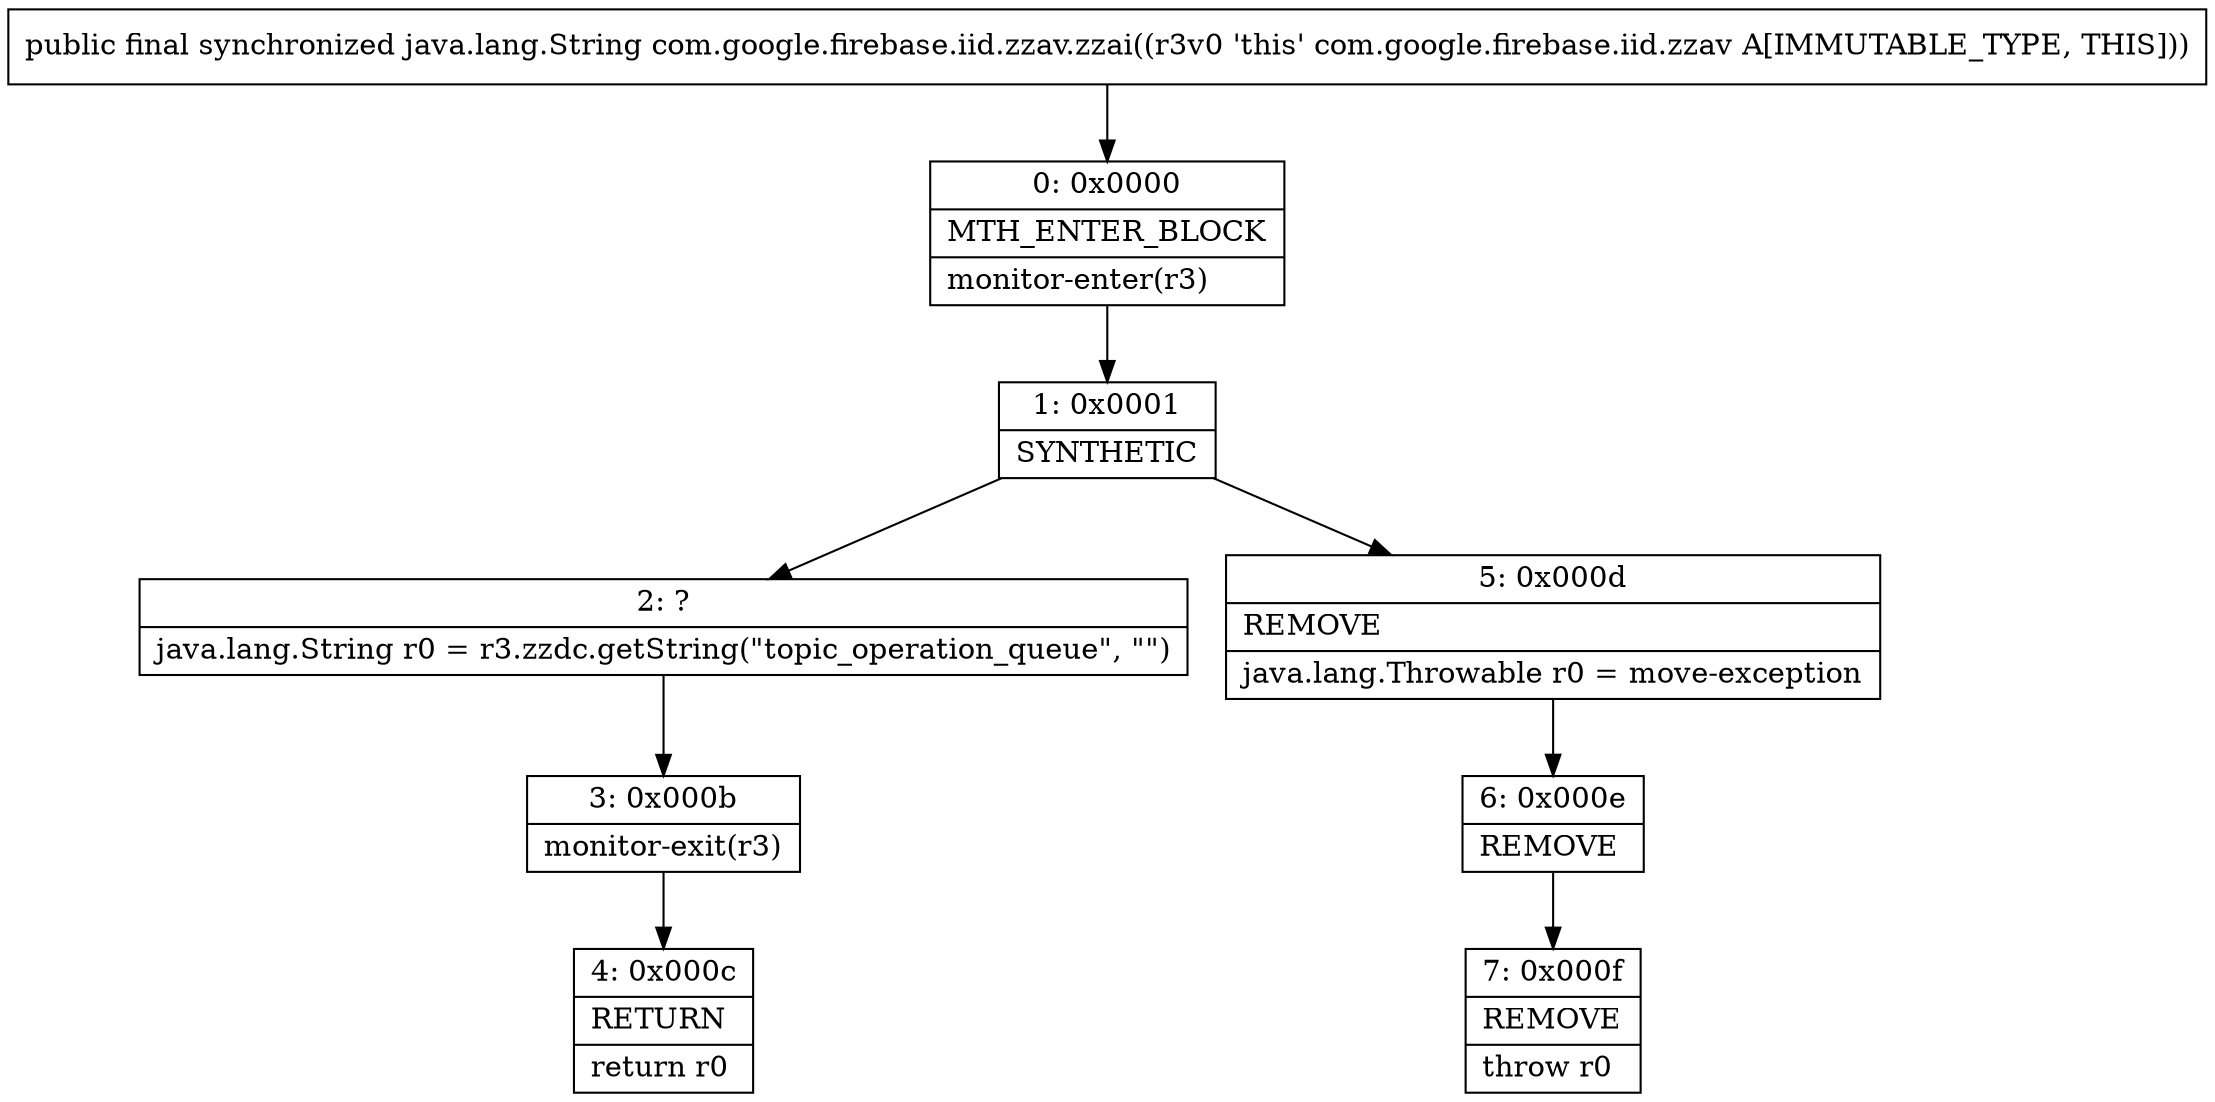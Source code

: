 digraph "CFG forcom.google.firebase.iid.zzav.zzai()Ljava\/lang\/String;" {
Node_0 [shape=record,label="{0\:\ 0x0000|MTH_ENTER_BLOCK\l|monitor\-enter(r3)\l}"];
Node_1 [shape=record,label="{1\:\ 0x0001|SYNTHETIC\l}"];
Node_2 [shape=record,label="{2\:\ ?|java.lang.String r0 = r3.zzdc.getString(\"topic_operation_queue\", \"\")\l}"];
Node_3 [shape=record,label="{3\:\ 0x000b|monitor\-exit(r3)\l}"];
Node_4 [shape=record,label="{4\:\ 0x000c|RETURN\l|return r0\l}"];
Node_5 [shape=record,label="{5\:\ 0x000d|REMOVE\l|java.lang.Throwable r0 = move\-exception\l}"];
Node_6 [shape=record,label="{6\:\ 0x000e|REMOVE\l}"];
Node_7 [shape=record,label="{7\:\ 0x000f|REMOVE\l|throw r0\l}"];
MethodNode[shape=record,label="{public final synchronized java.lang.String com.google.firebase.iid.zzav.zzai((r3v0 'this' com.google.firebase.iid.zzav A[IMMUTABLE_TYPE, THIS])) }"];
MethodNode -> Node_0;
Node_0 -> Node_1;
Node_1 -> Node_2;
Node_1 -> Node_5;
Node_2 -> Node_3;
Node_3 -> Node_4;
Node_5 -> Node_6;
Node_6 -> Node_7;
}

